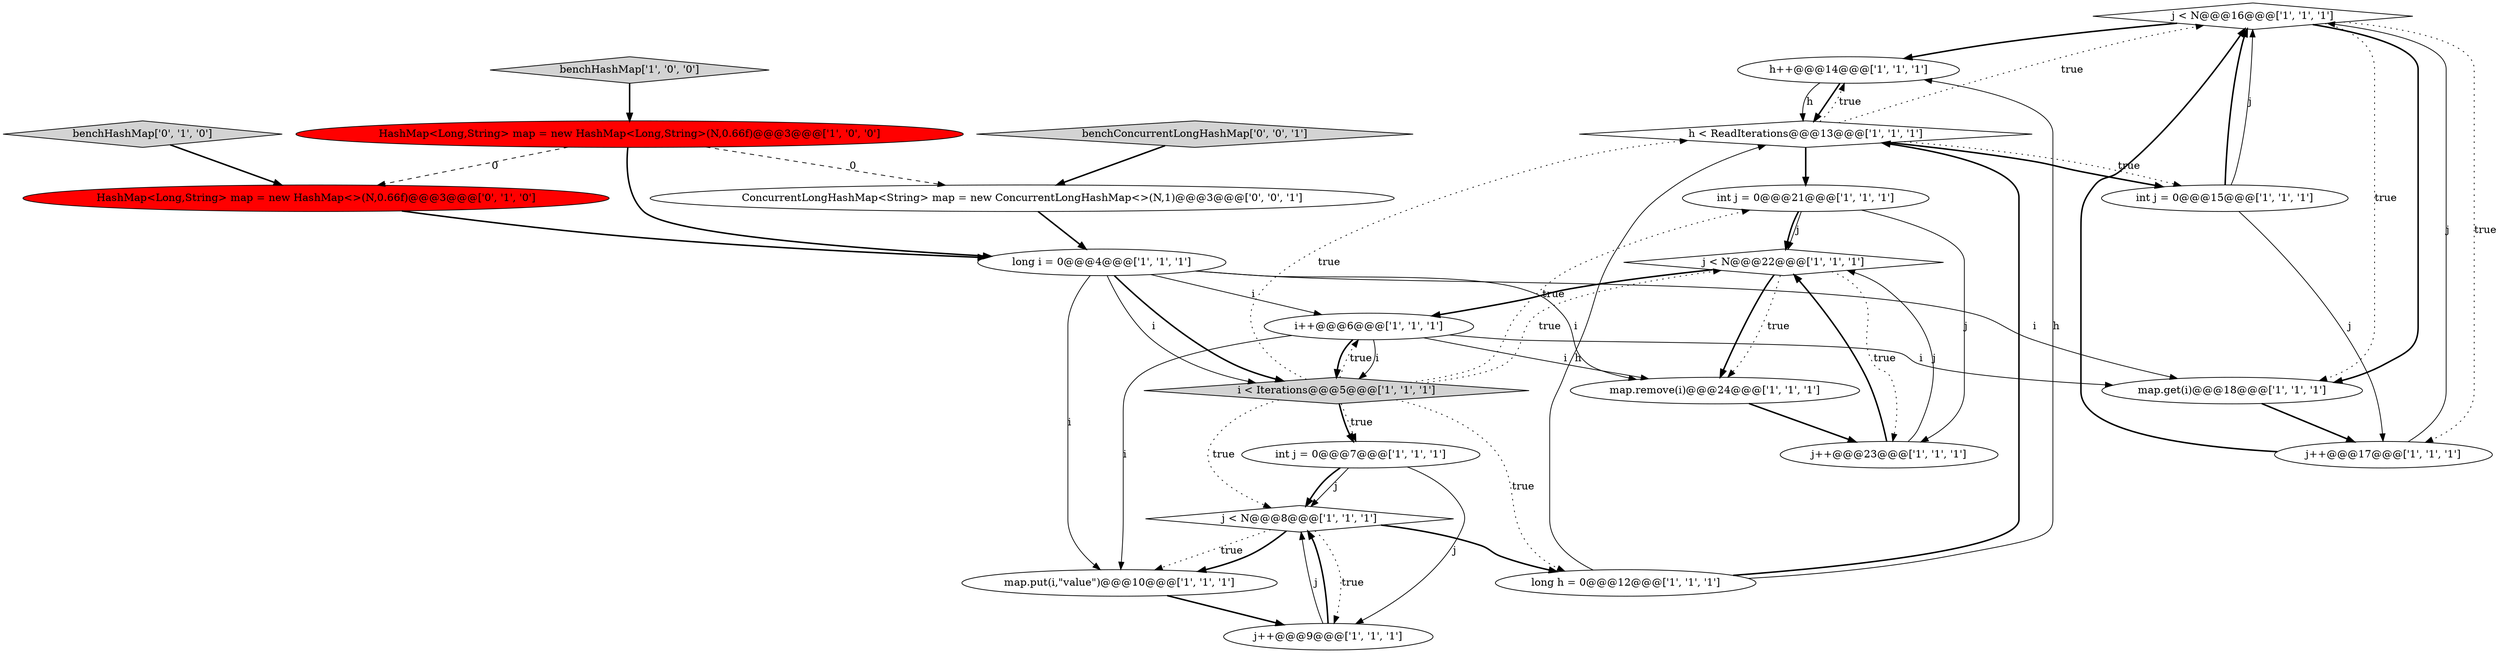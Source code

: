 digraph {
16 [style = filled, label = "j < N@@@16@@@['1', '1', '1']", fillcolor = white, shape = diamond image = "AAA0AAABBB1BBB"];
19 [style = filled, label = "long i = 0@@@4@@@['1', '1', '1']", fillcolor = white, shape = ellipse image = "AAA0AAABBB1BBB"];
22 [style = filled, label = "benchConcurrentLongHashMap['0', '0', '1']", fillcolor = lightgray, shape = diamond image = "AAA0AAABBB3BBB"];
4 [style = filled, label = "h < ReadIterations@@@13@@@['1', '1', '1']", fillcolor = white, shape = diamond image = "AAA0AAABBB1BBB"];
20 [style = filled, label = "benchHashMap['0', '1', '0']", fillcolor = lightgray, shape = diamond image = "AAA0AAABBB2BBB"];
18 [style = filled, label = "h++@@@14@@@['1', '1', '1']", fillcolor = white, shape = ellipse image = "AAA0AAABBB1BBB"];
13 [style = filled, label = "j < N@@@22@@@['1', '1', '1']", fillcolor = white, shape = diamond image = "AAA0AAABBB1BBB"];
3 [style = filled, label = "i++@@@6@@@['1', '1', '1']", fillcolor = white, shape = ellipse image = "AAA0AAABBB1BBB"];
1 [style = filled, label = "int j = 0@@@21@@@['1', '1', '1']", fillcolor = white, shape = ellipse image = "AAA0AAABBB1BBB"];
6 [style = filled, label = "int j = 0@@@7@@@['1', '1', '1']", fillcolor = white, shape = ellipse image = "AAA0AAABBB1BBB"];
2 [style = filled, label = "i < Iterations@@@5@@@['1', '1', '1']", fillcolor = lightgray, shape = diamond image = "AAA0AAABBB1BBB"];
9 [style = filled, label = "map.remove(i)@@@24@@@['1', '1', '1']", fillcolor = white, shape = ellipse image = "AAA0AAABBB1BBB"];
15 [style = filled, label = "j < N@@@8@@@['1', '1', '1']", fillcolor = white, shape = diamond image = "AAA0AAABBB1BBB"];
21 [style = filled, label = "HashMap<Long,String> map = new HashMap<>(N,0.66f)@@@3@@@['0', '1', '0']", fillcolor = red, shape = ellipse image = "AAA1AAABBB2BBB"];
17 [style = filled, label = "j++@@@23@@@['1', '1', '1']", fillcolor = white, shape = ellipse image = "AAA0AAABBB1BBB"];
12 [style = filled, label = "long h = 0@@@12@@@['1', '1', '1']", fillcolor = white, shape = ellipse image = "AAA0AAABBB1BBB"];
11 [style = filled, label = "j++@@@17@@@['1', '1', '1']", fillcolor = white, shape = ellipse image = "AAA0AAABBB1BBB"];
7 [style = filled, label = "HashMap<Long,String> map = new HashMap<Long,String>(N,0.66f)@@@3@@@['1', '0', '0']", fillcolor = red, shape = ellipse image = "AAA1AAABBB1BBB"];
14 [style = filled, label = "benchHashMap['1', '0', '0']", fillcolor = lightgray, shape = diamond image = "AAA0AAABBB1BBB"];
5 [style = filled, label = "map.put(i,\"value\")@@@10@@@['1', '1', '1']", fillcolor = white, shape = ellipse image = "AAA0AAABBB1BBB"];
8 [style = filled, label = "j++@@@9@@@['1', '1', '1']", fillcolor = white, shape = ellipse image = "AAA0AAABBB1BBB"];
0 [style = filled, label = "map.get(i)@@@18@@@['1', '1', '1']", fillcolor = white, shape = ellipse image = "AAA0AAABBB1BBB"];
10 [style = filled, label = "int j = 0@@@15@@@['1', '1', '1']", fillcolor = white, shape = ellipse image = "AAA0AAABBB1BBB"];
23 [style = filled, label = "ConcurrentLongHashMap<String> map = new ConcurrentLongHashMap<>(N,1)@@@3@@@['0', '0', '1']", fillcolor = white, shape = ellipse image = "AAA0AAABBB3BBB"];
17->13 [style = solid, label="j"];
2->3 [style = dotted, label="true"];
4->10 [style = bold, label=""];
11->16 [style = bold, label=""];
5->8 [style = bold, label=""];
3->2 [style = solid, label="i"];
15->5 [style = dotted, label="true"];
16->0 [style = bold, label=""];
4->18 [style = dotted, label="true"];
16->18 [style = bold, label=""];
13->17 [style = dotted, label="true"];
8->15 [style = solid, label="j"];
8->15 [style = bold, label=""];
12->4 [style = solid, label="h"];
7->21 [style = dashed, label="0"];
21->19 [style = bold, label=""];
7->23 [style = dashed, label="0"];
3->5 [style = solid, label="i"];
4->10 [style = dotted, label="true"];
2->6 [style = bold, label=""];
19->3 [style = solid, label="i"];
2->15 [style = dotted, label="true"];
0->11 [style = bold, label=""];
9->17 [style = bold, label=""];
6->15 [style = solid, label="j"];
19->2 [style = bold, label=""];
18->4 [style = solid, label="h"];
22->23 [style = bold, label=""];
1->13 [style = bold, label=""];
1->13 [style = solid, label="j"];
15->5 [style = bold, label=""];
6->15 [style = bold, label=""];
19->2 [style = solid, label="i"];
14->7 [style = bold, label=""];
1->17 [style = solid, label="j"];
20->21 [style = bold, label=""];
3->0 [style = solid, label="i"];
3->9 [style = solid, label="i"];
12->18 [style = solid, label="h"];
15->8 [style = dotted, label="true"];
18->4 [style = bold, label=""];
3->2 [style = bold, label=""];
12->4 [style = bold, label=""];
10->16 [style = bold, label=""];
13->3 [style = bold, label=""];
19->5 [style = solid, label="i"];
11->16 [style = solid, label="j"];
6->8 [style = solid, label="j"];
2->6 [style = dotted, label="true"];
2->1 [style = dotted, label="true"];
23->19 [style = bold, label=""];
2->4 [style = dotted, label="true"];
2->12 [style = dotted, label="true"];
16->0 [style = dotted, label="true"];
15->12 [style = bold, label=""];
4->1 [style = bold, label=""];
13->9 [style = bold, label=""];
17->13 [style = bold, label=""];
4->16 [style = dotted, label="true"];
10->11 [style = solid, label="j"];
16->11 [style = dotted, label="true"];
7->19 [style = bold, label=""];
19->0 [style = solid, label="i"];
19->9 [style = solid, label="i"];
2->13 [style = dotted, label="true"];
10->16 [style = solid, label="j"];
13->9 [style = dotted, label="true"];
}
